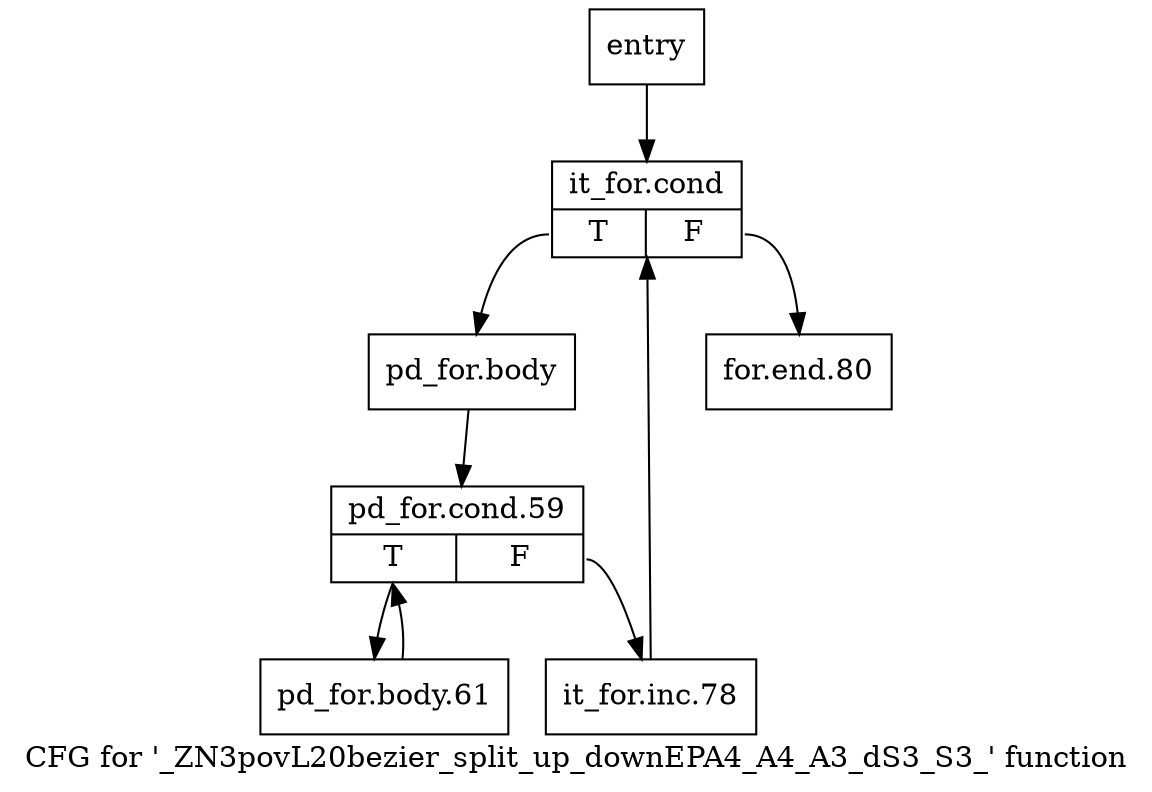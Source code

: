 digraph "CFG for '_ZN3povL20bezier_split_up_downEPA4_A4_A3_dS3_S3_' function" {
	label="CFG for '_ZN3povL20bezier_split_up_downEPA4_A4_A3_dS3_S3_' function";

	Node0xd3e090 [shape=record,label="{entry}"];
	Node0xd3e090 -> Node0xd3e0e0;
	Node0xd3e0e0 [shape=record,label="{it_for.cond|{<s0>T|<s1>F}}"];
	Node0xd3e0e0:s0 -> Node0xd3e130;
	Node0xd3e0e0:s1 -> Node0xd3e270;
	Node0xd3e130 [shape=record,label="{pd_for.body}"];
	Node0xd3e130 -> Node0xd3e180;
	Node0xd3e180 [shape=record,label="{pd_for.cond.59|{<s0>T|<s1>F}}"];
	Node0xd3e180:s0 -> Node0xd3e1d0;
	Node0xd3e180:s1 -> Node0xd3e220;
	Node0xd3e1d0 [shape=record,label="{pd_for.body.61}"];
	Node0xd3e1d0 -> Node0xd3e180;
	Node0xd3e220 [shape=record,label="{it_for.inc.78}"];
	Node0xd3e220 -> Node0xd3e0e0;
	Node0xd3e270 [shape=record,label="{for.end.80}"];
}
